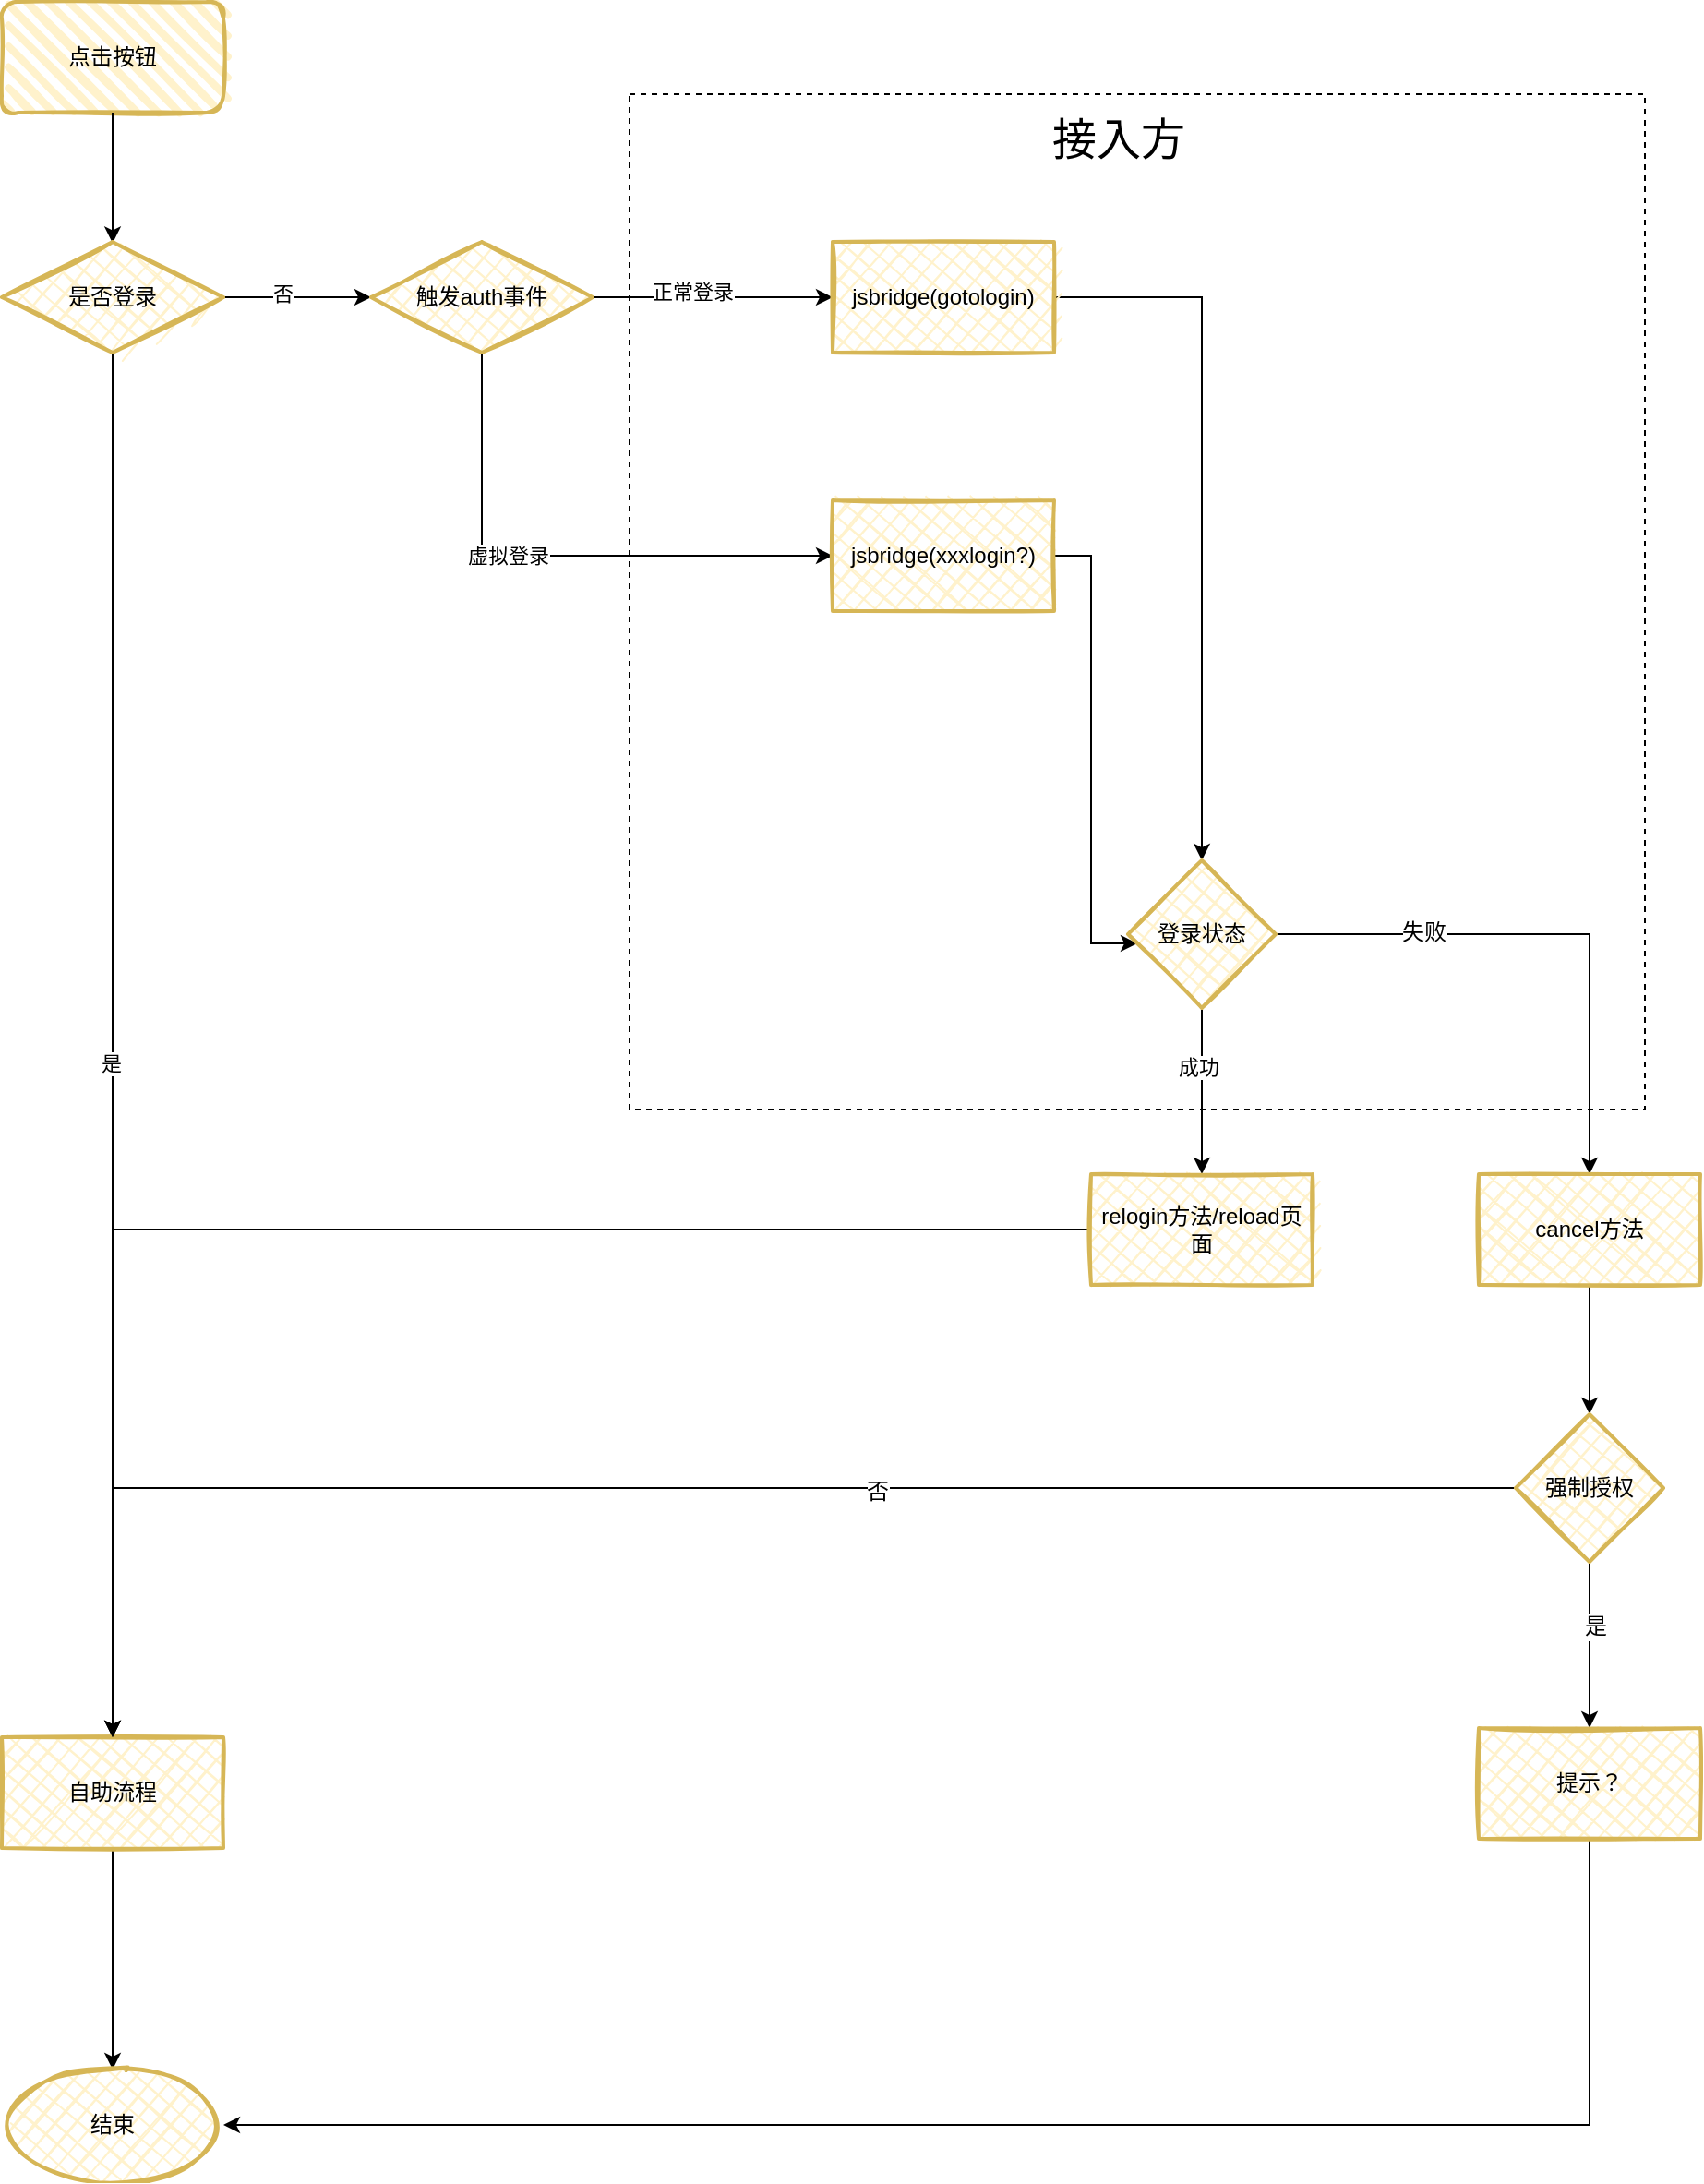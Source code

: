 <mxfile version="17.2.4" type="github">
  <diagram id="C5RBs43oDa-KdzZeNtuy" name="Page-1">
    <mxGraphModel dx="1186" dy="771" grid="1" gridSize="10" guides="1" tooltips="1" connect="1" arrows="1" fold="1" page="1" pageScale="1" pageWidth="827" pageHeight="1169" background="#FFFFFF" math="0" shadow="0">
      <root>
        <mxCell id="WIyWlLk6GJQsqaUBKTNV-0" />
        <mxCell id="WIyWlLk6GJQsqaUBKTNV-1" parent="WIyWlLk6GJQsqaUBKTNV-0" />
        <mxCell id="Vc-2eKz6okamP6ZfYOzD-35" value="" style="whiteSpace=wrap;html=1;aspect=fixed;dashed=1;fillColor=none;" parent="WIyWlLk6GJQsqaUBKTNV-1" vertex="1">
          <mxGeometry x="650" y="130" width="550" height="550" as="geometry" />
        </mxCell>
        <mxCell id="Vc-2eKz6okamP6ZfYOzD-1" value="点击按钮" style="rounded=1;whiteSpace=wrap;html=1;strokeWidth=2;fillWeight=4;hachureGap=8;hachureAngle=45;fillColor=#fff2cc;sketch=1;strokeColor=#d6b656;" parent="WIyWlLk6GJQsqaUBKTNV-1" vertex="1">
          <mxGeometry x="310" y="80" width="120" height="60" as="geometry" />
        </mxCell>
        <mxCell id="Vc-2eKz6okamP6ZfYOzD-2" value="" style="curved=1;endArrow=classic;html=1;rounded=0;" parent="WIyWlLk6GJQsqaUBKTNV-1" source="Vc-2eKz6okamP6ZfYOzD-1" edge="1">
          <mxGeometry width="50" height="50" relative="1" as="geometry">
            <mxPoint x="370" y="190" as="sourcePoint" />
            <mxPoint x="370" y="210.711" as="targetPoint" />
          </mxGeometry>
        </mxCell>
        <mxCell id="Vc-2eKz6okamP6ZfYOzD-5" value="" style="edgeStyle=orthogonalEdgeStyle;rounded=0;orthogonalLoop=1;jettySize=auto;html=1;" parent="WIyWlLk6GJQsqaUBKTNV-1" source="Vc-2eKz6okamP6ZfYOzD-3" target="Vc-2eKz6okamP6ZfYOzD-4" edge="1">
          <mxGeometry relative="1" as="geometry" />
        </mxCell>
        <mxCell id="Vc-2eKz6okamP6ZfYOzD-6" value="是" style="edgeLabel;html=1;align=center;verticalAlign=middle;resizable=0;points=[];" parent="Vc-2eKz6okamP6ZfYOzD-5" vertex="1" connectable="0">
          <mxGeometry x="0.025" y="-1" relative="1" as="geometry">
            <mxPoint as="offset" />
          </mxGeometry>
        </mxCell>
        <mxCell id="Vc-2eKz6okamP6ZfYOzD-8" value="" style="edgeStyle=orthogonalEdgeStyle;rounded=0;orthogonalLoop=1;jettySize=auto;html=1;" parent="WIyWlLk6GJQsqaUBKTNV-1" source="Vc-2eKz6okamP6ZfYOzD-3" edge="1">
          <mxGeometry relative="1" as="geometry">
            <mxPoint x="510" y="240" as="targetPoint" />
          </mxGeometry>
        </mxCell>
        <mxCell id="Vc-2eKz6okamP6ZfYOzD-9" value="否" style="edgeLabel;html=1;align=center;verticalAlign=middle;resizable=0;points=[];" parent="Vc-2eKz6okamP6ZfYOzD-8" vertex="1" connectable="0">
          <mxGeometry x="-0.2" y="2" relative="1" as="geometry">
            <mxPoint as="offset" />
          </mxGeometry>
        </mxCell>
        <mxCell id="Vc-2eKz6okamP6ZfYOzD-3" value="是否登录" style="rhombus;whiteSpace=wrap;html=1;strokeWidth=2;fillWeight=-1;hachureGap=8;fillStyle=cross-hatch;fillColor=#fff2cc;sketch=1;strokeColor=#d6b656;" parent="WIyWlLk6GJQsqaUBKTNV-1" vertex="1">
          <mxGeometry x="310" y="210" width="120" height="60" as="geometry" />
        </mxCell>
        <mxCell id="Vc-2eKz6okamP6ZfYOzD-59" value="" style="edgeStyle=orthogonalEdgeStyle;rounded=0;orthogonalLoop=1;jettySize=auto;html=1;fontSize=12;" parent="WIyWlLk6GJQsqaUBKTNV-1" source="Vc-2eKz6okamP6ZfYOzD-4" target="Vc-2eKz6okamP6ZfYOzD-58" edge="1">
          <mxGeometry relative="1" as="geometry" />
        </mxCell>
        <mxCell id="Vc-2eKz6okamP6ZfYOzD-4" value="自助流程" style="whiteSpace=wrap;html=1;fillColor=#fff2cc;strokeWidth=2;fillWeight=-1;hachureGap=8;fillStyle=cross-hatch;sketch=1;strokeColor=#d6b656;" parent="WIyWlLk6GJQsqaUBKTNV-1" vertex="1">
          <mxGeometry x="310" y="1020" width="120" height="60" as="geometry" />
        </mxCell>
        <mxCell id="Vc-2eKz6okamP6ZfYOzD-12" value="" style="edgeStyle=orthogonalEdgeStyle;rounded=0;orthogonalLoop=1;jettySize=auto;html=1;" parent="WIyWlLk6GJQsqaUBKTNV-1" source="Vc-2eKz6okamP6ZfYOzD-10" target="Vc-2eKz6okamP6ZfYOzD-11" edge="1">
          <mxGeometry relative="1" as="geometry" />
        </mxCell>
        <mxCell id="Vc-2eKz6okamP6ZfYOzD-13" value="正常登录" style="edgeLabel;html=1;align=center;verticalAlign=middle;resizable=0;points=[];" parent="Vc-2eKz6okamP6ZfYOzD-12" vertex="1" connectable="0">
          <mxGeometry x="-0.175" y="3" relative="1" as="geometry">
            <mxPoint as="offset" />
          </mxGeometry>
        </mxCell>
        <mxCell id="Vc-2eKz6okamP6ZfYOzD-15" value="" style="edgeStyle=orthogonalEdgeStyle;rounded=0;orthogonalLoop=1;jettySize=auto;html=1;" parent="WIyWlLk6GJQsqaUBKTNV-1" source="Vc-2eKz6okamP6ZfYOzD-10" target="Vc-2eKz6okamP6ZfYOzD-14" edge="1">
          <mxGeometry relative="1" as="geometry">
            <Array as="points">
              <mxPoint x="570" y="380" />
            </Array>
          </mxGeometry>
        </mxCell>
        <mxCell id="Vc-2eKz6okamP6ZfYOzD-16" value="虚拟登录" style="edgeLabel;html=1;align=center;verticalAlign=middle;resizable=0;points=[];" parent="Vc-2eKz6okamP6ZfYOzD-15" vertex="1" connectable="0">
          <mxGeometry x="-0.175" relative="1" as="geometry">
            <mxPoint as="offset" />
          </mxGeometry>
        </mxCell>
        <mxCell id="Vc-2eKz6okamP6ZfYOzD-10" value="触发auth事件" style="rhombus;whiteSpace=wrap;html=1;strokeWidth=2;fillWeight=-1;hachureGap=8;fillStyle=cross-hatch;fillColor=#fff2cc;sketch=1;strokeColor=#d6b656;" parent="WIyWlLk6GJQsqaUBKTNV-1" vertex="1">
          <mxGeometry x="510" y="210" width="120" height="60" as="geometry" />
        </mxCell>
        <mxCell id="Vc-2eKz6okamP6ZfYOzD-27" style="edgeStyle=orthogonalEdgeStyle;rounded=0;orthogonalLoop=1;jettySize=auto;html=1;exitX=1;exitY=0.5;exitDx=0;exitDy=0;entryX=0.5;entryY=0;entryDx=0;entryDy=0;" parent="WIyWlLk6GJQsqaUBKTNV-1" source="Vc-2eKz6okamP6ZfYOzD-11" target="Vc-2eKz6okamP6ZfYOzD-25" edge="1">
          <mxGeometry relative="1" as="geometry">
            <Array as="points">
              <mxPoint x="960" y="240" />
            </Array>
          </mxGeometry>
        </mxCell>
        <mxCell id="Vc-2eKz6okamP6ZfYOzD-11" value="jsbridge(gotologin)" style="whiteSpace=wrap;html=1;fillColor=#fff2cc;strokeColor=#d6b656;strokeWidth=2;fillWeight=-1;hachureGap=8;fillStyle=cross-hatch;sketch=1;" parent="WIyWlLk6GJQsqaUBKTNV-1" vertex="1">
          <mxGeometry x="760" y="210" width="120" height="60" as="geometry" />
        </mxCell>
        <mxCell id="Vc-2eKz6okamP6ZfYOzD-26" value="" style="edgeStyle=orthogonalEdgeStyle;rounded=0;orthogonalLoop=1;jettySize=auto;html=1;" parent="WIyWlLk6GJQsqaUBKTNV-1" source="Vc-2eKz6okamP6ZfYOzD-14" target="Vc-2eKz6okamP6ZfYOzD-25" edge="1">
          <mxGeometry relative="1" as="geometry">
            <Array as="points">
              <mxPoint x="900" y="380" />
              <mxPoint x="900" y="590" />
            </Array>
          </mxGeometry>
        </mxCell>
        <mxCell id="Vc-2eKz6okamP6ZfYOzD-14" value="jsbridge(xxxlogin?)" style="whiteSpace=wrap;html=1;fillColor=#fff2cc;strokeColor=#d6b656;strokeWidth=2;fillWeight=-1;hachureGap=8;fillStyle=cross-hatch;sketch=1;" parent="WIyWlLk6GJQsqaUBKTNV-1" vertex="1">
          <mxGeometry x="760" y="350" width="120" height="60" as="geometry" />
        </mxCell>
        <mxCell id="Vc-2eKz6okamP6ZfYOzD-33" value="" style="edgeStyle=orthogonalEdgeStyle;rounded=0;orthogonalLoop=1;jettySize=auto;html=1;" parent="WIyWlLk6GJQsqaUBKTNV-1" source="Vc-2eKz6okamP6ZfYOzD-25" target="Vc-2eKz6okamP6ZfYOzD-32" edge="1">
          <mxGeometry relative="1" as="geometry" />
        </mxCell>
        <mxCell id="Vc-2eKz6okamP6ZfYOzD-34" value="成功" style="edgeLabel;html=1;align=center;verticalAlign=middle;resizable=0;points=[];" parent="Vc-2eKz6okamP6ZfYOzD-33" vertex="1" connectable="0">
          <mxGeometry x="-0.289" y="-2" relative="1" as="geometry">
            <mxPoint as="offset" />
          </mxGeometry>
        </mxCell>
        <mxCell id="Vc-2eKz6okamP6ZfYOzD-40" value="" style="edgeStyle=orthogonalEdgeStyle;rounded=0;orthogonalLoop=1;jettySize=auto;html=1;fontSize=24;" parent="WIyWlLk6GJQsqaUBKTNV-1" source="Vc-2eKz6okamP6ZfYOzD-25" target="Vc-2eKz6okamP6ZfYOzD-39" edge="1">
          <mxGeometry relative="1" as="geometry" />
        </mxCell>
        <mxCell id="Vc-2eKz6okamP6ZfYOzD-41" value="&lt;font style=&quot;font-size: 12px&quot;&gt;失败&lt;/font&gt;" style="edgeLabel;html=1;align=center;verticalAlign=middle;resizable=0;points=[];fontSize=24;" parent="Vc-2eKz6okamP6ZfYOzD-40" vertex="1" connectable="0">
          <mxGeometry x="-0.3" y="4" relative="1" as="geometry">
            <mxPoint x="-25" y="-1" as="offset" />
          </mxGeometry>
        </mxCell>
        <mxCell id="Vc-2eKz6okamP6ZfYOzD-25" value="登录状态" style="rhombus;whiteSpace=wrap;html=1;fillColor=#fff2cc;strokeColor=#d6b656;strokeWidth=2;fillWeight=-1;hachureGap=8;fillStyle=cross-hatch;sketch=1;" parent="WIyWlLk6GJQsqaUBKTNV-1" vertex="1">
          <mxGeometry x="920" y="545" width="80" height="80" as="geometry" />
        </mxCell>
        <mxCell id="Vc-2eKz6okamP6ZfYOzD-42" style="edgeStyle=orthogonalEdgeStyle;rounded=0;orthogonalLoop=1;jettySize=auto;html=1;exitX=0;exitY=0.5;exitDx=0;exitDy=0;fontSize=12;" parent="WIyWlLk6GJQsqaUBKTNV-1" source="Vc-2eKz6okamP6ZfYOzD-32" edge="1">
          <mxGeometry relative="1" as="geometry">
            <mxPoint x="370" y="1020" as="targetPoint" />
            <Array as="points">
              <mxPoint x="370" y="745" />
              <mxPoint x="370" y="1020" />
            </Array>
          </mxGeometry>
        </mxCell>
        <mxCell id="Vc-2eKz6okamP6ZfYOzD-32" value="relogin方法/reload页面" style="whiteSpace=wrap;html=1;fillColor=#fff2cc;strokeColor=#d6b656;strokeWidth=2;fillWeight=-1;hachureGap=8;fillStyle=cross-hatch;sketch=1;" parent="WIyWlLk6GJQsqaUBKTNV-1" vertex="1">
          <mxGeometry x="900" y="715" width="120" height="60" as="geometry" />
        </mxCell>
        <mxCell id="Vc-2eKz6okamP6ZfYOzD-37" value="接入方" style="text;html=1;strokeColor=none;fillColor=none;align=center;verticalAlign=middle;whiteSpace=wrap;rounded=0;dashed=1;fontSize=24;" parent="WIyWlLk6GJQsqaUBKTNV-1" vertex="1">
          <mxGeometry x="850" y="140" width="130" height="30" as="geometry" />
        </mxCell>
        <mxCell id="Vc-2eKz6okamP6ZfYOzD-44" value="" style="edgeStyle=orthogonalEdgeStyle;rounded=0;orthogonalLoop=1;jettySize=auto;html=1;fontSize=12;" parent="WIyWlLk6GJQsqaUBKTNV-1" source="Vc-2eKz6okamP6ZfYOzD-39" target="Vc-2eKz6okamP6ZfYOzD-43" edge="1">
          <mxGeometry relative="1" as="geometry" />
        </mxCell>
        <mxCell id="Vc-2eKz6okamP6ZfYOzD-39" value="cancel方法" style="whiteSpace=wrap;html=1;fillColor=#fff2cc;strokeColor=#d6b656;strokeWidth=2;fillWeight=-1;hachureGap=8;fillStyle=cross-hatch;sketch=1;" parent="WIyWlLk6GJQsqaUBKTNV-1" vertex="1">
          <mxGeometry x="1110" y="715" width="120" height="60" as="geometry" />
        </mxCell>
        <mxCell id="Vc-2eKz6okamP6ZfYOzD-47" value="" style="edgeStyle=orthogonalEdgeStyle;rounded=0;orthogonalLoop=1;jettySize=auto;html=1;fontSize=12;" parent="WIyWlLk6GJQsqaUBKTNV-1" source="Vc-2eKz6okamP6ZfYOzD-43" edge="1">
          <mxGeometry relative="1" as="geometry">
            <mxPoint x="370" y="1020" as="targetPoint" />
          </mxGeometry>
        </mxCell>
        <mxCell id="Vc-2eKz6okamP6ZfYOzD-49" value="否" style="edgeLabel;html=1;align=center;verticalAlign=middle;resizable=0;points=[];fontSize=12;" parent="Vc-2eKz6okamP6ZfYOzD-47" vertex="1" connectable="0">
          <mxGeometry x="-0.225" y="2" relative="1" as="geometry">
            <mxPoint as="offset" />
          </mxGeometry>
        </mxCell>
        <mxCell id="Vc-2eKz6okamP6ZfYOzD-54" value="" style="edgeStyle=orthogonalEdgeStyle;rounded=0;orthogonalLoop=1;jettySize=auto;html=1;fontSize=12;" parent="WIyWlLk6GJQsqaUBKTNV-1" source="Vc-2eKz6okamP6ZfYOzD-43" target="Vc-2eKz6okamP6ZfYOzD-53" edge="1">
          <mxGeometry relative="1" as="geometry" />
        </mxCell>
        <mxCell id="Vc-2eKz6okamP6ZfYOzD-55" value="是" style="edgeLabel;html=1;align=center;verticalAlign=middle;resizable=0;points=[];fontSize=12;" parent="Vc-2eKz6okamP6ZfYOzD-54" vertex="1" connectable="0">
          <mxGeometry x="-0.233" y="3" relative="1" as="geometry">
            <mxPoint as="offset" />
          </mxGeometry>
        </mxCell>
        <mxCell id="Vc-2eKz6okamP6ZfYOzD-43" value="强制授权" style="rhombus;whiteSpace=wrap;html=1;fillColor=#fff2cc;strokeColor=#d6b656;strokeWidth=2;fillWeight=-1;hachureGap=8;fillStyle=cross-hatch;sketch=1;" parent="WIyWlLk6GJQsqaUBKTNV-1" vertex="1">
          <mxGeometry x="1130" y="845" width="80" height="80" as="geometry" />
        </mxCell>
        <mxCell id="Vc-2eKz6okamP6ZfYOzD-57" value="" style="edgeStyle=orthogonalEdgeStyle;rounded=0;orthogonalLoop=1;jettySize=auto;html=1;fontSize=12;entryX=1;entryY=0.5;entryDx=0;entryDy=0;" parent="WIyWlLk6GJQsqaUBKTNV-1" source="Vc-2eKz6okamP6ZfYOzD-53" target="Vc-2eKz6okamP6ZfYOzD-58" edge="1">
          <mxGeometry relative="1" as="geometry">
            <mxPoint x="370" y="1150" as="targetPoint" />
            <Array as="points">
              <mxPoint x="1170" y="1230" />
            </Array>
          </mxGeometry>
        </mxCell>
        <mxCell id="Vc-2eKz6okamP6ZfYOzD-53" value="提示？" style="whiteSpace=wrap;html=1;fillColor=#fff2cc;strokeColor=#d6b656;strokeWidth=2;fillWeight=-1;hachureGap=8;fillStyle=cross-hatch;sketch=1;" parent="WIyWlLk6GJQsqaUBKTNV-1" vertex="1">
          <mxGeometry x="1110" y="1015" width="120" height="60" as="geometry" />
        </mxCell>
        <mxCell id="Vc-2eKz6okamP6ZfYOzD-58" value="结束" style="ellipse;whiteSpace=wrap;html=1;fillColor=#fff2cc;strokeColor=#d6b656;strokeWidth=2;fillWeight=-1;hachureGap=8;fillStyle=cross-hatch;sketch=1;" parent="WIyWlLk6GJQsqaUBKTNV-1" vertex="1">
          <mxGeometry x="310" y="1200" width="120" height="60" as="geometry" />
        </mxCell>
      </root>
    </mxGraphModel>
  </diagram>
</mxfile>
